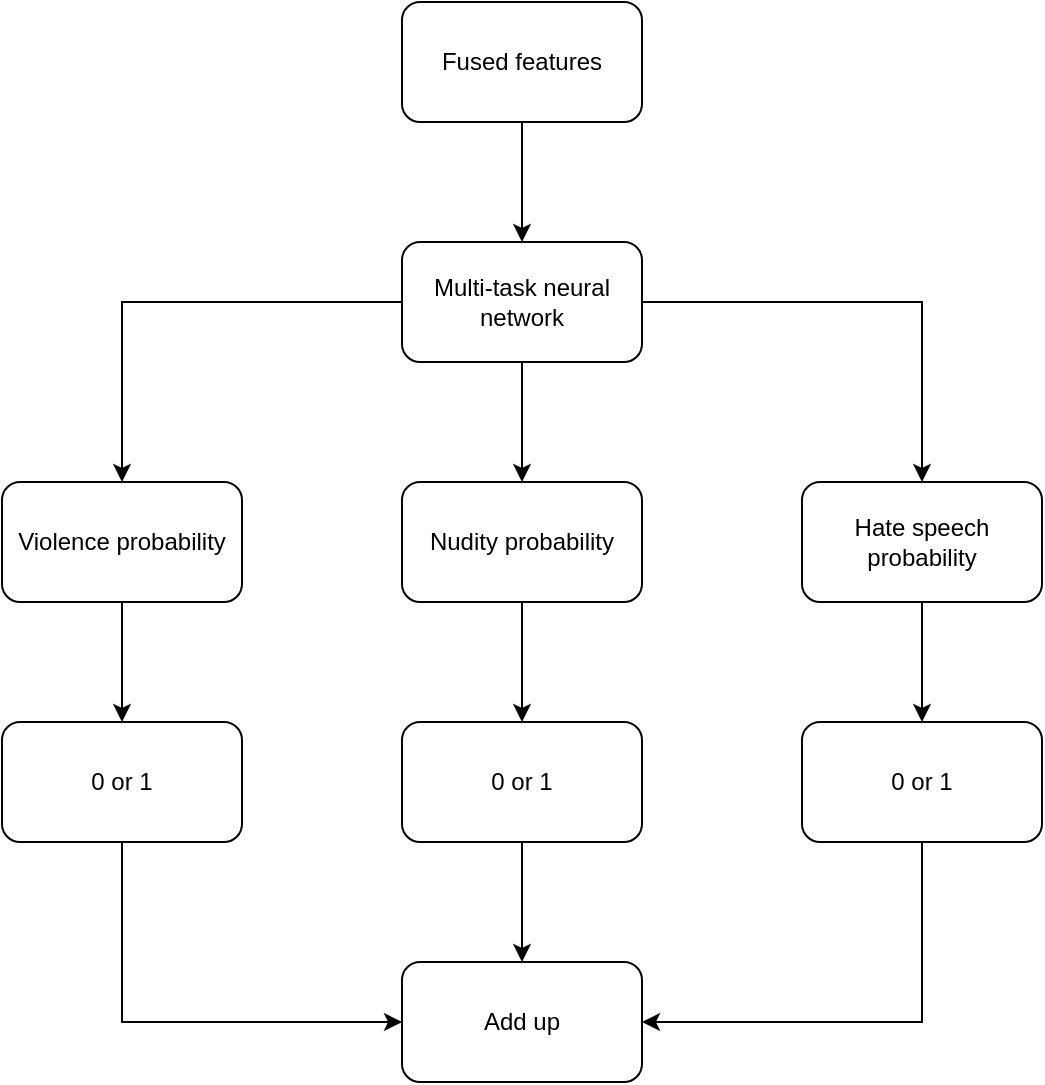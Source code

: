 <mxfile version="22.1.17" type="device">
  <diagram name="Page-1" id="YDHhIk46RyTXh9LSPzu3">
    <mxGraphModel dx="882" dy="578" grid="1" gridSize="10" guides="1" tooltips="1" connect="1" arrows="1" fold="1" page="1" pageScale="1" pageWidth="850" pageHeight="1100" math="0" shadow="0">
      <root>
        <mxCell id="0" />
        <mxCell id="1" parent="0" />
        <mxCell id="s42ONqCnvufCmdt6-LnY-12" style="edgeStyle=orthogonalEdgeStyle;rounded=0;orthogonalLoop=1;jettySize=auto;html=1;exitX=0;exitY=0.5;exitDx=0;exitDy=0;entryX=0.5;entryY=0;entryDx=0;entryDy=0;" parent="1" source="s42ONqCnvufCmdt6-LnY-1" target="s42ONqCnvufCmdt6-LnY-2" edge="1">
          <mxGeometry relative="1" as="geometry" />
        </mxCell>
        <mxCell id="s42ONqCnvufCmdt6-LnY-13" style="edgeStyle=orthogonalEdgeStyle;rounded=0;orthogonalLoop=1;jettySize=auto;html=1;exitX=1;exitY=0.5;exitDx=0;exitDy=0;" parent="1" source="s42ONqCnvufCmdt6-LnY-1" target="s42ONqCnvufCmdt6-LnY-4" edge="1">
          <mxGeometry relative="1" as="geometry" />
        </mxCell>
        <mxCell id="s42ONqCnvufCmdt6-LnY-14" style="edgeStyle=orthogonalEdgeStyle;rounded=0;orthogonalLoop=1;jettySize=auto;html=1;exitX=0.5;exitY=1;exitDx=0;exitDy=0;" parent="1" source="s42ONqCnvufCmdt6-LnY-1" target="s42ONqCnvufCmdt6-LnY-3" edge="1">
          <mxGeometry relative="1" as="geometry" />
        </mxCell>
        <mxCell id="s42ONqCnvufCmdt6-LnY-1" value="Multi-task neural network" style="rounded=1;whiteSpace=wrap;html=1;" parent="1" vertex="1">
          <mxGeometry x="280" y="160" width="120" height="60" as="geometry" />
        </mxCell>
        <mxCell id="s42ONqCnvufCmdt6-LnY-15" style="edgeStyle=orthogonalEdgeStyle;rounded=0;orthogonalLoop=1;jettySize=auto;html=1;exitX=0.5;exitY=1;exitDx=0;exitDy=0;entryX=0.5;entryY=0;entryDx=0;entryDy=0;" parent="1" source="s42ONqCnvufCmdt6-LnY-2" edge="1">
          <mxGeometry relative="1" as="geometry">
            <mxPoint x="140" y="400" as="targetPoint" />
          </mxGeometry>
        </mxCell>
        <mxCell id="s42ONqCnvufCmdt6-LnY-2" value="Violence probability" style="rounded=1;whiteSpace=wrap;html=1;" parent="1" vertex="1">
          <mxGeometry x="80" y="280" width="120" height="60" as="geometry" />
        </mxCell>
        <mxCell id="s42ONqCnvufCmdt6-LnY-16" style="edgeStyle=orthogonalEdgeStyle;rounded=0;orthogonalLoop=1;jettySize=auto;html=1;exitX=0.5;exitY=1;exitDx=0;exitDy=0;entryX=0.5;entryY=0;entryDx=0;entryDy=0;" parent="1" source="s42ONqCnvufCmdt6-LnY-3" edge="1">
          <mxGeometry relative="1" as="geometry">
            <mxPoint x="340" y="400" as="targetPoint" />
          </mxGeometry>
        </mxCell>
        <mxCell id="s42ONqCnvufCmdt6-LnY-3" value="Nudity probability" style="rounded=1;whiteSpace=wrap;html=1;" parent="1" vertex="1">
          <mxGeometry x="280" y="280" width="120" height="60" as="geometry" />
        </mxCell>
        <mxCell id="s42ONqCnvufCmdt6-LnY-17" style="edgeStyle=orthogonalEdgeStyle;rounded=0;orthogonalLoop=1;jettySize=auto;html=1;exitX=0.5;exitY=1;exitDx=0;exitDy=0;entryX=0.5;entryY=0;entryDx=0;entryDy=0;" parent="1" source="s42ONqCnvufCmdt6-LnY-4" edge="1">
          <mxGeometry relative="1" as="geometry">
            <mxPoint x="540" y="400" as="targetPoint" />
          </mxGeometry>
        </mxCell>
        <mxCell id="s42ONqCnvufCmdt6-LnY-4" value="Hate speech probability" style="rounded=1;whiteSpace=wrap;html=1;" parent="1" vertex="1">
          <mxGeometry x="480" y="280" width="120" height="60" as="geometry" />
        </mxCell>
        <mxCell id="buaPehViqjB-d7Z5GO2B-2" style="edgeStyle=orthogonalEdgeStyle;rounded=0;orthogonalLoop=1;jettySize=auto;html=1;exitX=0.5;exitY=1;exitDx=0;exitDy=0;entryX=0.5;entryY=0;entryDx=0;entryDy=0;" edge="1" parent="1" source="buaPehViqjB-d7Z5GO2B-1" target="s42ONqCnvufCmdt6-LnY-1">
          <mxGeometry relative="1" as="geometry" />
        </mxCell>
        <mxCell id="buaPehViqjB-d7Z5GO2B-1" value="Fused features" style="rounded=1;whiteSpace=wrap;html=1;" vertex="1" parent="1">
          <mxGeometry x="280" y="40" width="120" height="60" as="geometry" />
        </mxCell>
        <mxCell id="buaPehViqjB-d7Z5GO2B-7" style="edgeStyle=orthogonalEdgeStyle;rounded=0;orthogonalLoop=1;jettySize=auto;html=1;exitX=0.5;exitY=1;exitDx=0;exitDy=0;entryX=0;entryY=0.5;entryDx=0;entryDy=0;" edge="1" parent="1" source="buaPehViqjB-d7Z5GO2B-3" target="buaPehViqjB-d7Z5GO2B-6">
          <mxGeometry relative="1" as="geometry" />
        </mxCell>
        <mxCell id="buaPehViqjB-d7Z5GO2B-3" value="0 or 1" style="rounded=1;whiteSpace=wrap;html=1;" vertex="1" parent="1">
          <mxGeometry x="80" y="400" width="120" height="60" as="geometry" />
        </mxCell>
        <mxCell id="buaPehViqjB-d7Z5GO2B-10" style="edgeStyle=orthogonalEdgeStyle;rounded=0;orthogonalLoop=1;jettySize=auto;html=1;exitX=0.5;exitY=1;exitDx=0;exitDy=0;entryX=0.5;entryY=0;entryDx=0;entryDy=0;" edge="1" parent="1" source="buaPehViqjB-d7Z5GO2B-4" target="buaPehViqjB-d7Z5GO2B-6">
          <mxGeometry relative="1" as="geometry" />
        </mxCell>
        <mxCell id="buaPehViqjB-d7Z5GO2B-4" value="0 or 1" style="rounded=1;whiteSpace=wrap;html=1;" vertex="1" parent="1">
          <mxGeometry x="280" y="400" width="120" height="60" as="geometry" />
        </mxCell>
        <mxCell id="buaPehViqjB-d7Z5GO2B-8" style="edgeStyle=orthogonalEdgeStyle;rounded=0;orthogonalLoop=1;jettySize=auto;html=1;exitX=0.5;exitY=1;exitDx=0;exitDy=0;entryX=1;entryY=0.5;entryDx=0;entryDy=0;" edge="1" parent="1" source="buaPehViqjB-d7Z5GO2B-5" target="buaPehViqjB-d7Z5GO2B-6">
          <mxGeometry relative="1" as="geometry" />
        </mxCell>
        <mxCell id="buaPehViqjB-d7Z5GO2B-5" value="0 or 1" style="rounded=1;whiteSpace=wrap;html=1;" vertex="1" parent="1">
          <mxGeometry x="480" y="400" width="120" height="60" as="geometry" />
        </mxCell>
        <mxCell id="buaPehViqjB-d7Z5GO2B-6" value="Add up" style="rounded=1;whiteSpace=wrap;html=1;" vertex="1" parent="1">
          <mxGeometry x="280" y="520" width="120" height="60" as="geometry" />
        </mxCell>
      </root>
    </mxGraphModel>
  </diagram>
</mxfile>
